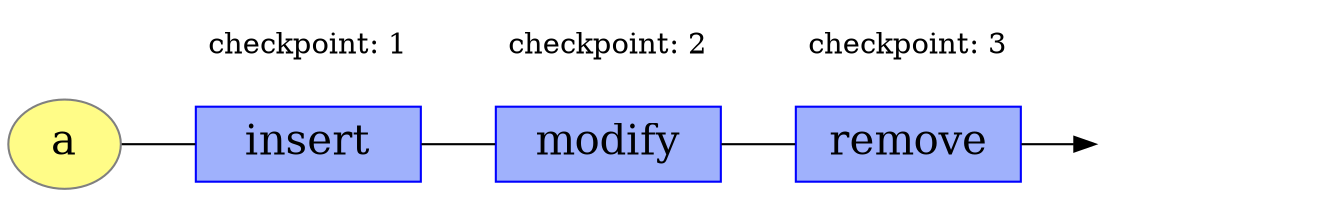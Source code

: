 digraph "PROV" { size="16,12"; rankdir="BT";
ranksep=0.05
color=white
"g/modify" [shape=box color=white fixedsize=true width=1.5]
"g/remove" [shape=box color=white fixedsize=true width=1.5]
"g/insert" [shape=box color=white fixedsize=true width=1.5]
edge [minlen=2]

"g/a" [fillcolor="#FFFC87",color="#808080",style="filled",label="a",URL="g/a",fontsize="20"]
"g/insert" [fillcolor="#9FB1FC",color="#0000FF",shape="polygon",sides="4",style="filled",label="insert",URL="g/insert",fontsize="20"]
"g/remove" [fillcolor="#9FB1FC",color="#0000FF",shape="polygon",sides="4",style="filled",label="remove",URL="g/remove",fontsize="20"]
"g/modify" [fillcolor="#9FB1FC",color="#0000FF",shape="polygon",sides="4",style="filled",label="modify",URL="g/modify",fontsize="20"]


    color=white
    node [shape=box color=white fixedsize=true width=1.5]
    chk1 [label="checkpoint: 1" ]
    chk3 [label="checkpoint: 3"]
    chk2 [label="checkpoint: 2" ]
    "g/insert" -> chk1  [style=invis minlen=1]
    "g/remove" -> chk3 [style=invis minlen=1]
    "g/modify" -> chk2  [style=invis minlen=1]
    
    "g/a" -> "g/insert" -> "g/modify" -> "g/remove" [arrowhead=none]
    end [label="" shape=box color=white fixedsize=true width=1.5]
    "g/remove" -> end

    
{rank=same "g/a" "g/insert"  "g/modify"  "g/remove" end}
}